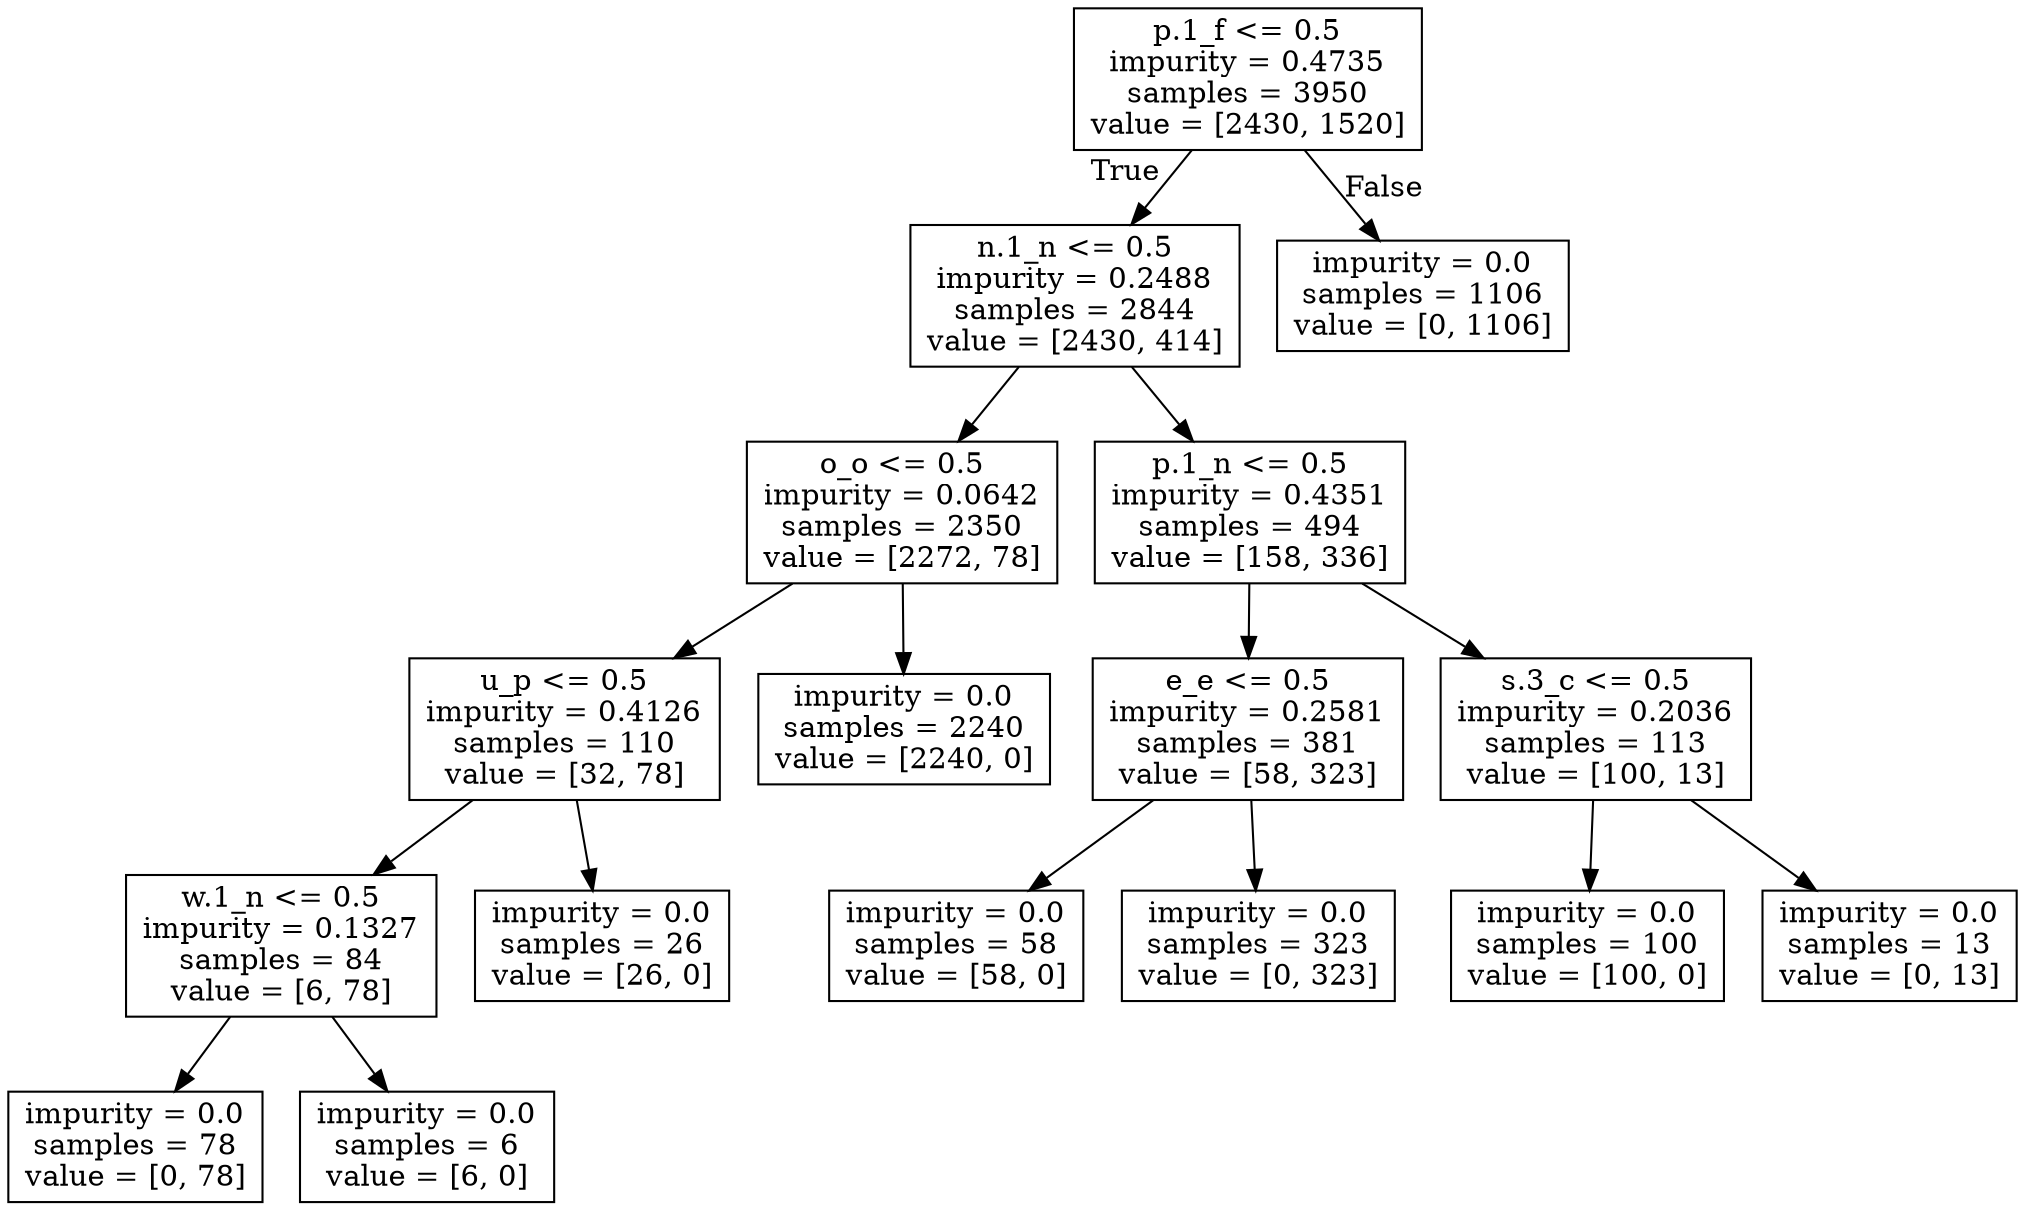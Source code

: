 digraph Tree {
node [shape=box] ;
0 [label="p.1_f <= 0.5\nimpurity = 0.4735\nsamples = 3950\nvalue = [2430, 1520]"] ;
1 [label="n.1_n <= 0.5\nimpurity = 0.2488\nsamples = 2844\nvalue = [2430, 414]"] ;
0 -> 1 [labeldistance=2.5, labelangle=45, headlabel="True"] ;
2 [label="o_o <= 0.5\nimpurity = 0.0642\nsamples = 2350\nvalue = [2272, 78]"] ;
1 -> 2 ;
3 [label="u_p <= 0.5\nimpurity = 0.4126\nsamples = 110\nvalue = [32, 78]"] ;
2 -> 3 ;
4 [label="w.1_n <= 0.5\nimpurity = 0.1327\nsamples = 84\nvalue = [6, 78]"] ;
3 -> 4 ;
5 [label="impurity = 0.0\nsamples = 78\nvalue = [0, 78]"] ;
4 -> 5 ;
6 [label="impurity = 0.0\nsamples = 6\nvalue = [6, 0]"] ;
4 -> 6 ;
7 [label="impurity = 0.0\nsamples = 26\nvalue = [26, 0]"] ;
3 -> 7 ;
8 [label="impurity = 0.0\nsamples = 2240\nvalue = [2240, 0]"] ;
2 -> 8 ;
9 [label="p.1_n <= 0.5\nimpurity = 0.4351\nsamples = 494\nvalue = [158, 336]"] ;
1 -> 9 ;
10 [label="e_e <= 0.5\nimpurity = 0.2581\nsamples = 381\nvalue = [58, 323]"] ;
9 -> 10 ;
11 [label="impurity = 0.0\nsamples = 58\nvalue = [58, 0]"] ;
10 -> 11 ;
12 [label="impurity = 0.0\nsamples = 323\nvalue = [0, 323]"] ;
10 -> 12 ;
13 [label="s.3_c <= 0.5\nimpurity = 0.2036\nsamples = 113\nvalue = [100, 13]"] ;
9 -> 13 ;
14 [label="impurity = 0.0\nsamples = 100\nvalue = [100, 0]"] ;
13 -> 14 ;
15 [label="impurity = 0.0\nsamples = 13\nvalue = [0, 13]"] ;
13 -> 15 ;
16 [label="impurity = 0.0\nsamples = 1106\nvalue = [0, 1106]"] ;
0 -> 16 [labeldistance=2.5, labelangle=-45, headlabel="False"] ;
}